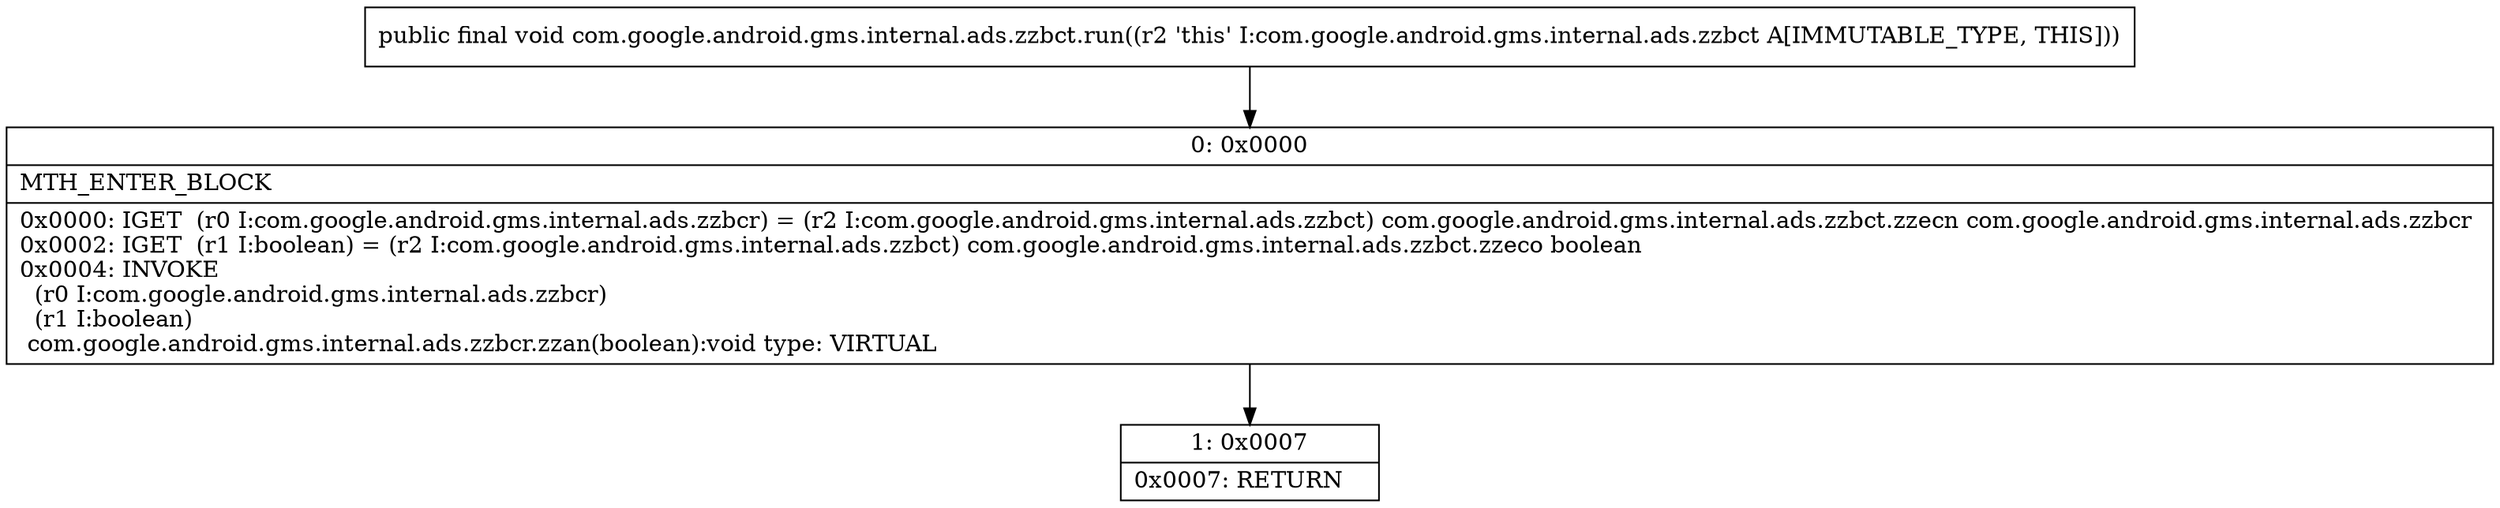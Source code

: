 digraph "CFG forcom.google.android.gms.internal.ads.zzbct.run()V" {
Node_0 [shape=record,label="{0\:\ 0x0000|MTH_ENTER_BLOCK\l|0x0000: IGET  (r0 I:com.google.android.gms.internal.ads.zzbcr) = (r2 I:com.google.android.gms.internal.ads.zzbct) com.google.android.gms.internal.ads.zzbct.zzecn com.google.android.gms.internal.ads.zzbcr \l0x0002: IGET  (r1 I:boolean) = (r2 I:com.google.android.gms.internal.ads.zzbct) com.google.android.gms.internal.ads.zzbct.zzeco boolean \l0x0004: INVOKE  \l  (r0 I:com.google.android.gms.internal.ads.zzbcr)\l  (r1 I:boolean)\l com.google.android.gms.internal.ads.zzbcr.zzan(boolean):void type: VIRTUAL \l}"];
Node_1 [shape=record,label="{1\:\ 0x0007|0x0007: RETURN   \l}"];
MethodNode[shape=record,label="{public final void com.google.android.gms.internal.ads.zzbct.run((r2 'this' I:com.google.android.gms.internal.ads.zzbct A[IMMUTABLE_TYPE, THIS])) }"];
MethodNode -> Node_0;
Node_0 -> Node_1;
}

